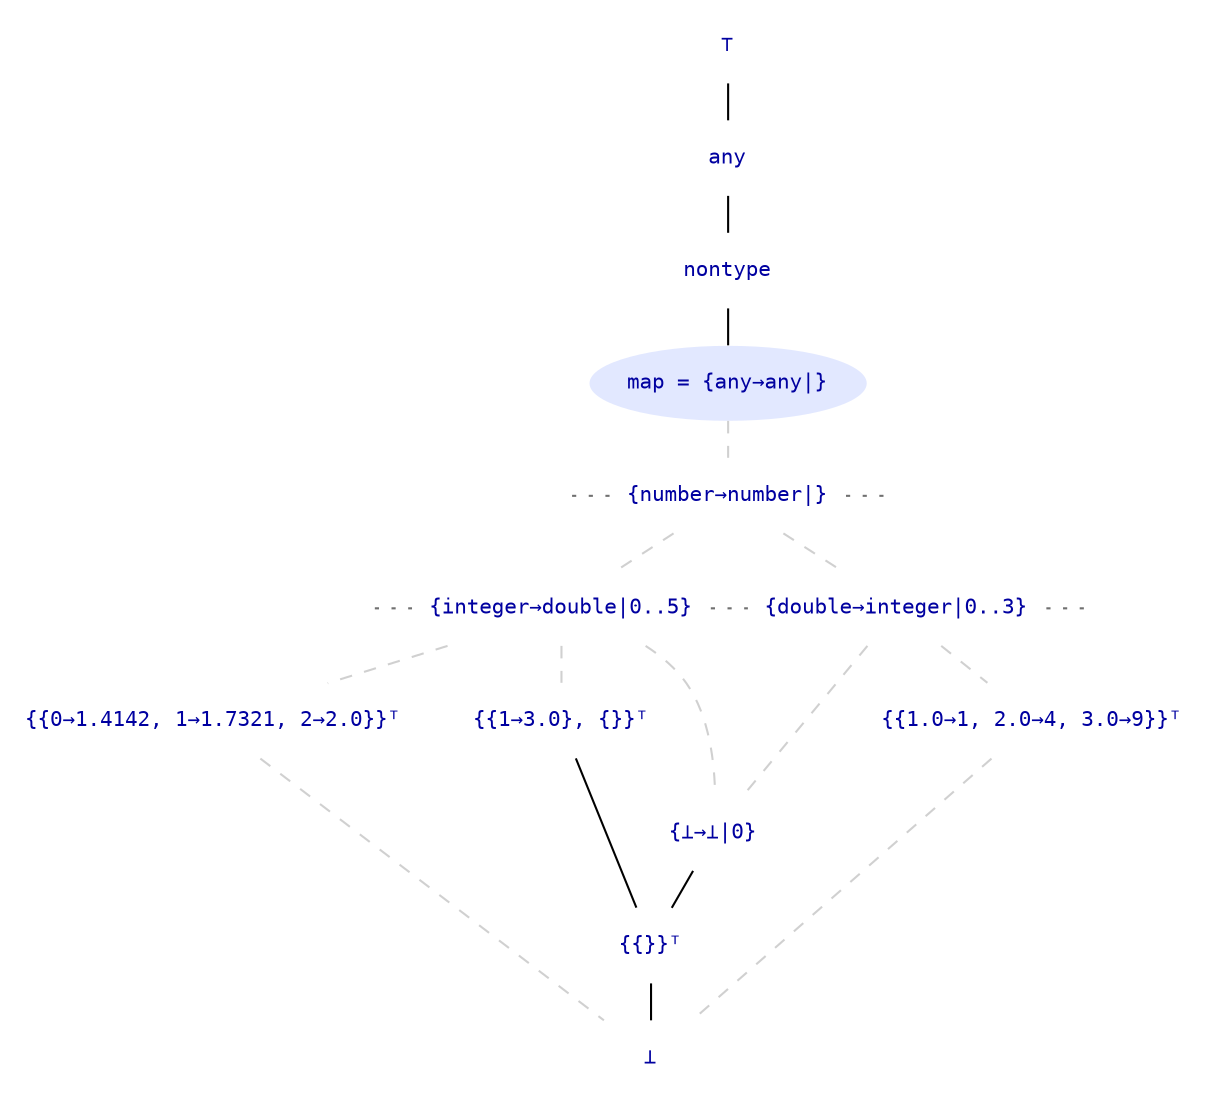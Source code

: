 strict graph "Type lattice: focus on map."
{
	ranksep="0.25";
	node
	[
		shape="plaintext",
		fontname="Consolas",
		fontsize="10",
		fontcolor="#0000A0",
		target="_top"
	];

	/* Labels for the nodes. */
        ⊤ [href="/about-avail/documentation/type-system/types-top"];
        any [href="/about-avail/documentation/type-system/types-any"];
        nontype [href="/about-avail/documentation/type-system/types-nontype"];
	map
	[
		label="map = {any→any|}",
		href="/about-avail/documentation/type-system/types-map",
		shape="ellipse",
		style="filled",
		fillcolor="#E2E8FF",
		peripheries="0"
	];
	"…number2number" [label=""];
	number2number [label="{number→number|}"];
	"number2number…" [label=""];
	"…integer2double" [label=""];
	integer2double [label="{integer→double|0..5}"];
	double2integer [label="{double→integer|0..3}"];
	"double2integer…" [label=""];
	one2three [label="{{1→3.0}, {}}ᵀ"];
	index2roots [label="{{0→1.4142, 1→1.7321, 2→2.0}}ᵀ"];
	double2squares [label="{{1.0→1, 2.0→4, 3.0→9}}ᵀ"];
	emptymap [label="{⊥→⊥|0}"];
	empty [label="{{}}ᵀ"];
	⊥ [href="/about-avail/documentation/type-system/types-bottom"];

	/* Connectivity. */
	⊤ -- any -- nontype -- map;
	map -- number2number [color="#d0d0d0", style="dashed"];
	{rank="same"; "…number2number" number2number "number2number…"};
	"…number2number" -- number2number -- "number2number…"
		[color="#707070", style="dotted"];
	number2number -- {integer2double double2integer}
		[color="#d0d0d0", style="dashed"];
	{rank="same";
		"…integer2double"
		integer2double
		double2integer
	 	"double2integer…"};
	"…integer2double" -- integer2double
		-- double2integer -- "double2integer…"
		[color="#707070", style="dotted"];
	integer2double -- {rank="same"; one2three index2roots}
		[color="#d0d0d0", style="dashed"];
	double2integer -- double2squares [color="#d0d0d0", style="dashed"];
	{integer2double double2integer} -- emptymap
		[color="#d0d0d0", style="dashed"];
	{rank="same"; index2roots one2three double2squares} -- emptymap
		[style="invis"];
	{one2three emptymap} -- empty;
	{index2roots double2squares} -- ⊥ [color="#d0d0d0", style="dashed"];
	empty -- ⊥;
}
